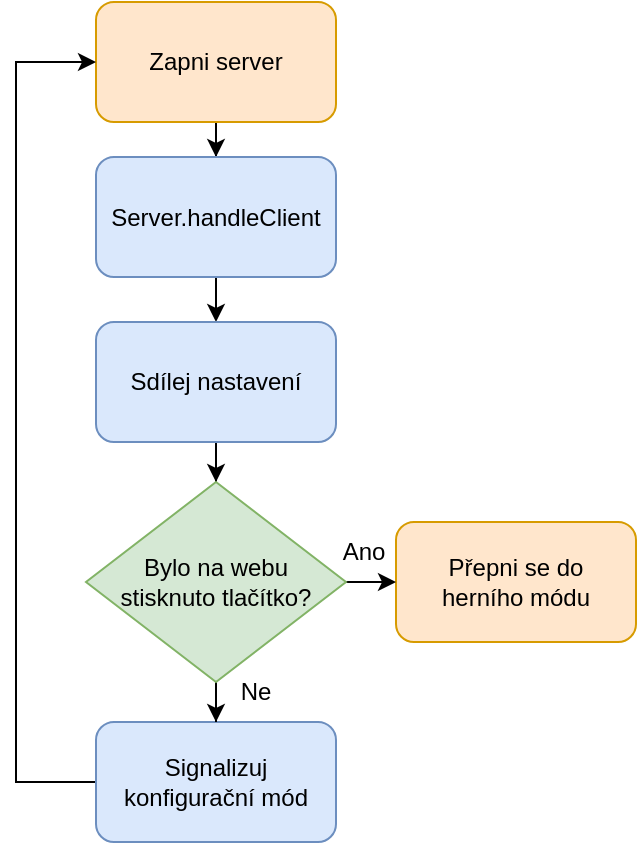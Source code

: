 <mxfile version="20.8.3" type="device"><diagram id="vy-kVrL346o2ZHW0nf3q" name="Stránka-1"><mxGraphModel dx="1195" dy="660" grid="1" gridSize="10" guides="1" tooltips="1" connect="1" arrows="1" fold="1" page="1" pageScale="1" pageWidth="827" pageHeight="1169" math="0" shadow="0"><root><mxCell id="0"/><mxCell id="1" parent="0"/><mxCell id="ogMmAw-v47WA5XelZpfH-37" style="edgeStyle=orthogonalEdgeStyle;rounded=0;orthogonalLoop=1;jettySize=auto;html=1;" edge="1" parent="1" source="ogMmAw-v47WA5XelZpfH-3" target="ogMmAw-v47WA5XelZpfH-4"><mxGeometry relative="1" as="geometry"/></mxCell><mxCell id="ogMmAw-v47WA5XelZpfH-3" value="Zapni server" style="rounded=1;whiteSpace=wrap;html=1;fillColor=#ffe6cc;strokeColor=#d79b00;" vertex="1" parent="1"><mxGeometry x="280" y="280" width="120" height="60" as="geometry"/></mxCell><mxCell id="ogMmAw-v47WA5XelZpfH-38" style="edgeStyle=orthogonalEdgeStyle;rounded=0;orthogonalLoop=1;jettySize=auto;html=1;" edge="1" parent="1" source="ogMmAw-v47WA5XelZpfH-4" target="ogMmAw-v47WA5XelZpfH-5"><mxGeometry relative="1" as="geometry"/></mxCell><mxCell id="ogMmAw-v47WA5XelZpfH-4" value="Server.handleClient" style="rounded=1;whiteSpace=wrap;html=1;fillColor=#dae8fc;strokeColor=#6c8ebf;" vertex="1" parent="1"><mxGeometry x="280" y="357.5" width="120" height="60" as="geometry"/></mxCell><mxCell id="ogMmAw-v47WA5XelZpfH-53" style="edgeStyle=orthogonalEdgeStyle;rounded=0;orthogonalLoop=1;jettySize=auto;html=1;entryX=0.5;entryY=0;entryDx=0;entryDy=0;" edge="1" parent="1" source="ogMmAw-v47WA5XelZpfH-5" target="ogMmAw-v47WA5XelZpfH-52"><mxGeometry relative="1" as="geometry"/></mxCell><mxCell id="ogMmAw-v47WA5XelZpfH-5" value="Sdílej nastavení" style="rounded=1;whiteSpace=wrap;html=1;fillColor=#dae8fc;strokeColor=#6c8ebf;" vertex="1" parent="1"><mxGeometry x="280" y="440" width="120" height="60" as="geometry"/></mxCell><mxCell id="ogMmAw-v47WA5XelZpfH-50" style="edgeStyle=orthogonalEdgeStyle;rounded=0;orthogonalLoop=1;jettySize=auto;html=1;" edge="1" parent="1" source="ogMmAw-v47WA5XelZpfH-23"><mxGeometry relative="1" as="geometry"><mxPoint x="280" y="310" as="targetPoint"/><Array as="points"><mxPoint x="240" y="670"/><mxPoint x="240" y="310"/></Array></mxGeometry></mxCell><mxCell id="ogMmAw-v47WA5XelZpfH-23" value="Signalizuj konfigurační mód" style="rounded=1;whiteSpace=wrap;html=1;fillColor=#dae8fc;strokeColor=#6c8ebf;" vertex="1" parent="1"><mxGeometry x="280" y="640" width="120" height="60" as="geometry"/></mxCell><mxCell id="ogMmAw-v47WA5XelZpfH-51" value="&lt;div&gt;Přepni se do &lt;br&gt;&lt;/div&gt;&lt;div&gt;herního módu&lt;/div&gt;" style="rounded=1;whiteSpace=wrap;html=1;fillColor=#ffe6cc;strokeColor=#d79b00;" vertex="1" parent="1"><mxGeometry x="430" y="540" width="120" height="60" as="geometry"/></mxCell><mxCell id="ogMmAw-v47WA5XelZpfH-54" style="edgeStyle=orthogonalEdgeStyle;rounded=0;orthogonalLoop=1;jettySize=auto;html=1;" edge="1" parent="1" source="ogMmAw-v47WA5XelZpfH-52" target="ogMmAw-v47WA5XelZpfH-23"><mxGeometry relative="1" as="geometry"/></mxCell><mxCell id="ogMmAw-v47WA5XelZpfH-57" style="edgeStyle=orthogonalEdgeStyle;rounded=0;orthogonalLoop=1;jettySize=auto;html=1;entryX=0;entryY=0.5;entryDx=0;entryDy=0;" edge="1" parent="1" source="ogMmAw-v47WA5XelZpfH-52" target="ogMmAw-v47WA5XelZpfH-51"><mxGeometry relative="1" as="geometry"/></mxCell><mxCell id="ogMmAw-v47WA5XelZpfH-52" value="&lt;div&gt;Bylo na webu &lt;br&gt;&lt;/div&gt;&lt;div&gt;stisknuto tlačítko?&lt;/div&gt;" style="rhombus;whiteSpace=wrap;html=1;fillColor=#d5e8d4;strokeColor=#82b366;" vertex="1" parent="1"><mxGeometry x="275" y="520" width="130" height="100" as="geometry"/></mxCell><mxCell id="ogMmAw-v47WA5XelZpfH-55" value="Ne" style="text;html=1;strokeColor=none;fillColor=none;align=center;verticalAlign=middle;whiteSpace=wrap;rounded=0;" vertex="1" parent="1"><mxGeometry x="330" y="610" width="60" height="30" as="geometry"/></mxCell><mxCell id="ogMmAw-v47WA5XelZpfH-56" value="Ano" style="text;html=1;strokeColor=none;fillColor=none;align=center;verticalAlign=middle;whiteSpace=wrap;rounded=0;" vertex="1" parent="1"><mxGeometry x="384" y="540" width="60" height="30" as="geometry"/></mxCell></root></mxGraphModel></diagram></mxfile>